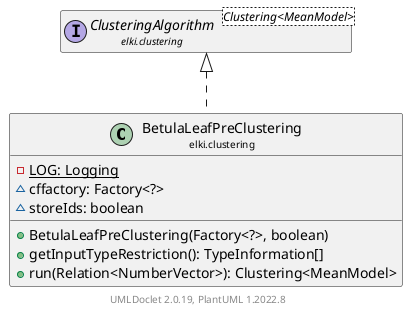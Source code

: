 @startuml
    remove .*\.(Instance|Par|Parameterizer|Factory)$
    set namespaceSeparator none
    hide empty fields
    hide empty methods

    class "<size:14>BetulaLeafPreClustering\n<size:10>elki.clustering" as elki.clustering.BetulaLeafPreClustering [[BetulaLeafPreClustering.html]] {
        {static} -LOG: Logging
        ~cffactory: Factory<?>
        ~storeIds: boolean
        +BetulaLeafPreClustering(Factory<?>, boolean)
        +getInputTypeRestriction(): TypeInformation[]
        +run(Relation<NumberVector>): Clustering<MeanModel>
    }

    interface "<size:14>ClusteringAlgorithm\n<size:10>elki.clustering" as elki.clustering.ClusteringAlgorithm<Clustering<MeanModel>> [[ClusteringAlgorithm.html]]
    class "<size:14>BetulaLeafPreClustering.Par\n<size:10>elki.clustering" as elki.clustering.BetulaLeafPreClustering.Par [[BetulaLeafPreClustering.Par.html]]

    elki.clustering.ClusteringAlgorithm <|.. elki.clustering.BetulaLeafPreClustering
    elki.clustering.BetulaLeafPreClustering +-- elki.clustering.BetulaLeafPreClustering.Par

    center footer UMLDoclet 2.0.19, PlantUML 1.2022.8
@enduml
